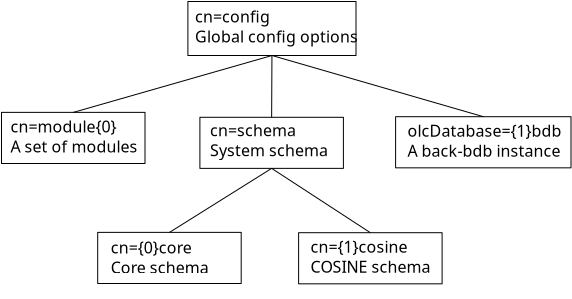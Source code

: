 <?xml version="1.0" encoding="UTF-8"?>
<dia:diagram xmlns:dia="http://www.lysator.liu.se/~alla/dia/">
  <dia:layer name="Background" visible="true">
    <dia:group>
      <dia:object type="Standard - Box" version="0" id="O0">
        <dia:attribute name="obj_pos">
          <dia:point val="3.8,7.7"/>
        </dia:attribute>
        <dia:attribute name="obj_bb">
          <dia:rectangle val="3.775,7.675;12.23,10.425"/>
        </dia:attribute>
        <dia:attribute name="elem_corner">
          <dia:point val="3.8,7.7"/>
        </dia:attribute>
        <dia:attribute name="elem_width">
          <dia:real val="8.405"/>
        </dia:attribute>
        <dia:attribute name="elem_height">
          <dia:real val="2.7"/>
        </dia:attribute>
        <dia:attribute name="border_width">
          <dia:real val="0.05"/>
        </dia:attribute>
        <dia:attribute name="show_background">
          <dia:boolean val="true"/>
        </dia:attribute>
        <dia:attribute name="corner_radius">
          <dia:real val="1.175e-39"/>
        </dia:attribute>
      </dia:object>
      <dia:object type="Standard - Text" version="1" id="O1">
        <dia:attribute name="obj_pos">
          <dia:point val="4.15,8.75"/>
        </dia:attribute>
        <dia:attribute name="obj_bb">
          <dia:rectangle val="4.15,8.05;10.9,11.25"/>
        </dia:attribute>
        <dia:attribute name="text">
          <dia:composite type="text">
            <dia:attribute name="string">
              <dia:string>#cn=config
Global config options
#</dia:string>
            </dia:attribute>
            <dia:attribute name="font">
              <dia:font family="sans" style="0" name="Helvetica"/>
            </dia:attribute>
            <dia:attribute name="height">
              <dia:real val="1"/>
            </dia:attribute>
            <dia:attribute name="pos">
              <dia:point val="4.15,8.75"/>
            </dia:attribute>
            <dia:attribute name="color">
              <dia:color val="#000000"/>
            </dia:attribute>
            <dia:attribute name="alignment">
              <dia:enum val="0"/>
            </dia:attribute>
          </dia:composite>
        </dia:attribute>
        <dia:attribute name="valign">
          <dia:enum val="3"/>
        </dia:attribute>
      </dia:object>
      <dia:object type="Standard - Box" version="0" id="O2">
        <dia:attribute name="obj_pos">
          <dia:point val="-5.52,13.245"/>
        </dia:attribute>
        <dia:attribute name="obj_bb">
          <dia:rectangle val="-5.545,13.22;1.68,15.825"/>
        </dia:attribute>
        <dia:attribute name="elem_corner">
          <dia:point val="-5.52,13.245"/>
        </dia:attribute>
        <dia:attribute name="elem_width">
          <dia:real val="7.175"/>
        </dia:attribute>
        <dia:attribute name="elem_height">
          <dia:real val="2.555"/>
        </dia:attribute>
        <dia:attribute name="border_width">
          <dia:real val="0.05"/>
        </dia:attribute>
        <dia:attribute name="show_background">
          <dia:boolean val="true"/>
        </dia:attribute>
        <dia:attribute name="corner_radius">
          <dia:real val="1.175e-39"/>
        </dia:attribute>
      </dia:object>
      <dia:object type="Standard - Text" version="1" id="O3">
        <dia:attribute name="obj_pos">
          <dia:point val="-5.07,14.245"/>
        </dia:attribute>
        <dia:attribute name="obj_bb">
          <dia:rectangle val="-5.07,13.545;0.38,16.745"/>
        </dia:attribute>
        <dia:attribute name="text">
          <dia:composite type="text">
            <dia:attribute name="string">
              <dia:string>#cn=module{0}
A set of modules
#</dia:string>
            </dia:attribute>
            <dia:attribute name="font">
              <dia:font family="sans" style="0" name="Helvetica"/>
            </dia:attribute>
            <dia:attribute name="height">
              <dia:real val="1"/>
            </dia:attribute>
            <dia:attribute name="pos">
              <dia:point val="-5.07,14.245"/>
            </dia:attribute>
            <dia:attribute name="color">
              <dia:color val="#000000"/>
            </dia:attribute>
            <dia:attribute name="alignment">
              <dia:enum val="0"/>
            </dia:attribute>
          </dia:composite>
        </dia:attribute>
        <dia:attribute name="valign">
          <dia:enum val="3"/>
        </dia:attribute>
      </dia:object>
      <dia:object type="Standard - Box" version="0" id="O4">
        <dia:attribute name="obj_pos">
          <dia:point val="4.4,13.489"/>
        </dia:attribute>
        <dia:attribute name="obj_bb">
          <dia:rectangle val="4.375,13.464;11.6,16.069"/>
        </dia:attribute>
        <dia:attribute name="elem_corner">
          <dia:point val="4.4,13.489"/>
        </dia:attribute>
        <dia:attribute name="elem_width">
          <dia:real val="7.175"/>
        </dia:attribute>
        <dia:attribute name="elem_height">
          <dia:real val="2.555"/>
        </dia:attribute>
        <dia:attribute name="border_width">
          <dia:real val="0.05"/>
        </dia:attribute>
        <dia:attribute name="show_background">
          <dia:boolean val="true"/>
        </dia:attribute>
        <dia:attribute name="corner_radius">
          <dia:real val="1.175e-39"/>
        </dia:attribute>
      </dia:object>
      <dia:object type="Standard - Text" version="1" id="O5">
        <dia:attribute name="obj_pos">
          <dia:point val="4.9,14.439"/>
        </dia:attribute>
        <dia:attribute name="obj_bb">
          <dia:rectangle val="4.9,13.739;10.25,16.939"/>
        </dia:attribute>
        <dia:attribute name="text">
          <dia:composite type="text">
            <dia:attribute name="string">
              <dia:string>#cn=schema
System schema
#</dia:string>
            </dia:attribute>
            <dia:attribute name="font">
              <dia:font family="sans" style="0" name="Helvetica"/>
            </dia:attribute>
            <dia:attribute name="height">
              <dia:real val="1"/>
            </dia:attribute>
            <dia:attribute name="pos">
              <dia:point val="4.9,14.439"/>
            </dia:attribute>
            <dia:attribute name="color">
              <dia:color val="#000000"/>
            </dia:attribute>
            <dia:attribute name="alignment">
              <dia:enum val="0"/>
            </dia:attribute>
          </dia:composite>
        </dia:attribute>
        <dia:attribute name="valign">
          <dia:enum val="3"/>
        </dia:attribute>
      </dia:object>
      <dia:object type="Standard - Box" version="0" id="O6">
        <dia:attribute name="obj_pos">
          <dia:point val="14.185,13.46"/>
        </dia:attribute>
        <dia:attribute name="obj_bb">
          <dia:rectangle val="14.16,13.435;22.98,16.04"/>
        </dia:attribute>
        <dia:attribute name="elem_corner">
          <dia:point val="14.185,13.46"/>
        </dia:attribute>
        <dia:attribute name="elem_width">
          <dia:real val="8.77"/>
        </dia:attribute>
        <dia:attribute name="elem_height">
          <dia:real val="2.555"/>
        </dia:attribute>
        <dia:attribute name="border_width">
          <dia:real val="0.05"/>
        </dia:attribute>
        <dia:attribute name="show_background">
          <dia:boolean val="true"/>
        </dia:attribute>
        <dia:attribute name="corner_radius">
          <dia:real val="1.175e-39"/>
        </dia:attribute>
      </dia:object>
      <dia:object type="Standard - Text" version="1" id="O7">
        <dia:attribute name="obj_pos">
          <dia:point val="14.785,14.46"/>
        </dia:attribute>
        <dia:attribute name="obj_bb">
          <dia:rectangle val="14.785,13.76;21.435,16.96"/>
        </dia:attribute>
        <dia:attribute name="text">
          <dia:composite type="text">
            <dia:attribute name="string">
              <dia:string>#olcDatabase={1}bdb
A back-bdb instance
#</dia:string>
            </dia:attribute>
            <dia:attribute name="font">
              <dia:font family="sans" style="0" name="Helvetica"/>
            </dia:attribute>
            <dia:attribute name="height">
              <dia:real val="1"/>
            </dia:attribute>
            <dia:attribute name="pos">
              <dia:point val="14.785,14.46"/>
            </dia:attribute>
            <dia:attribute name="color">
              <dia:color val="#000000"/>
            </dia:attribute>
            <dia:attribute name="alignment">
              <dia:enum val="0"/>
            </dia:attribute>
          </dia:composite>
        </dia:attribute>
        <dia:attribute name="valign">
          <dia:enum val="3"/>
        </dia:attribute>
      </dia:object>
      <dia:object type="Standard - Box" version="0" id="O8">
        <dia:attribute name="obj_pos">
          <dia:point val="9.335,19.26"/>
        </dia:attribute>
        <dia:attribute name="obj_bb">
          <dia:rectangle val="9.31,19.235;16.535,21.84"/>
        </dia:attribute>
        <dia:attribute name="elem_corner">
          <dia:point val="9.335,19.26"/>
        </dia:attribute>
        <dia:attribute name="elem_width">
          <dia:real val="7.175"/>
        </dia:attribute>
        <dia:attribute name="elem_height">
          <dia:real val="2.555"/>
        </dia:attribute>
        <dia:attribute name="border_width">
          <dia:real val="0.05"/>
        </dia:attribute>
        <dia:attribute name="show_background">
          <dia:boolean val="true"/>
        </dia:attribute>
        <dia:attribute name="corner_radius">
          <dia:real val="1.175e-39"/>
        </dia:attribute>
      </dia:object>
      <dia:object type="Standard - Text" version="1" id="O9">
        <dia:attribute name="obj_pos">
          <dia:point val="9.935,20.26"/>
        </dia:attribute>
        <dia:attribute name="obj_bb">
          <dia:rectangle val="9.935,19.538;15.607,22.805"/>
        </dia:attribute>
        <dia:attribute name="text">
          <dia:composite type="text">
            <dia:attribute name="string">
              <dia:string>#cn={1}cosine
COSINE schema
#</dia:string>
            </dia:attribute>
            <dia:attribute name="font">
              <dia:font family="sans" style="0" name="Helvetica"/>
            </dia:attribute>
            <dia:attribute name="height">
              <dia:real val="1"/>
            </dia:attribute>
            <dia:attribute name="pos">
              <dia:point val="9.935,20.26"/>
            </dia:attribute>
            <dia:attribute name="color">
              <dia:color val="#000000"/>
            </dia:attribute>
            <dia:attribute name="alignment">
              <dia:enum val="0"/>
            </dia:attribute>
          </dia:composite>
        </dia:attribute>
        <dia:attribute name="valign">
          <dia:enum val="3"/>
        </dia:attribute>
      </dia:object>
      <dia:object type="Standard - Box" version="0" id="O10">
        <dia:attribute name="obj_pos">
          <dia:point val="-0.71,19.245"/>
        </dia:attribute>
        <dia:attribute name="obj_bb">
          <dia:rectangle val="-0.735,19.22;6.49,21.825"/>
        </dia:attribute>
        <dia:attribute name="elem_corner">
          <dia:point val="-0.71,19.245"/>
        </dia:attribute>
        <dia:attribute name="elem_width">
          <dia:real val="7.175"/>
        </dia:attribute>
        <dia:attribute name="elem_height">
          <dia:real val="2.555"/>
        </dia:attribute>
        <dia:attribute name="border_width">
          <dia:real val="0.05"/>
        </dia:attribute>
        <dia:attribute name="show_background">
          <dia:boolean val="true"/>
        </dia:attribute>
        <dia:attribute name="corner_radius">
          <dia:real val="1.175e-39"/>
        </dia:attribute>
      </dia:object>
      <dia:object type="Standard - Text" version="1" id="O11">
        <dia:attribute name="obj_pos">
          <dia:point val="-0.06,20.295"/>
        </dia:attribute>
        <dia:attribute name="obj_bb">
          <dia:rectangle val="-0.06,19.595;4.39,22.795"/>
        </dia:attribute>
        <dia:attribute name="text">
          <dia:composite type="text">
            <dia:attribute name="string">
              <dia:string>#cn={0}core
Core schema
#</dia:string>
            </dia:attribute>
            <dia:attribute name="font">
              <dia:font family="sans" style="0" name="Helvetica"/>
            </dia:attribute>
            <dia:attribute name="height">
              <dia:real val="1"/>
            </dia:attribute>
            <dia:attribute name="pos">
              <dia:point val="-0.06,20.295"/>
            </dia:attribute>
            <dia:attribute name="color">
              <dia:color val="#000000"/>
            </dia:attribute>
            <dia:attribute name="alignment">
              <dia:enum val="0"/>
            </dia:attribute>
          </dia:composite>
        </dia:attribute>
        <dia:attribute name="valign">
          <dia:enum val="3"/>
        </dia:attribute>
      </dia:object>
      <dia:object type="Standard - Line" version="0" id="O12">
        <dia:attribute name="obj_pos">
          <dia:point val="8.002,10.4"/>
        </dia:attribute>
        <dia:attribute name="obj_bb">
          <dia:rectangle val="-1.939,10.394;8.009,13.251"/>
        </dia:attribute>
        <dia:attribute name="conn_endpoints">
          <dia:point val="8.002,10.4"/>
          <dia:point val="-1.933,13.245"/>
        </dia:attribute>
        <dia:attribute name="numcp">
          <dia:int val="1"/>
        </dia:attribute>
        <dia:attribute name="line_width">
          <dia:real val="0.01"/>
        </dia:attribute>
        <dia:connections>
          <dia:connection handle="0" to="O0" connection="6"/>
          <dia:connection handle="1" to="O2" connection="1"/>
        </dia:connections>
      </dia:object>
      <dia:object type="Standard - Line" version="0" id="O13">
        <dia:attribute name="obj_pos">
          <dia:point val="8.002,10.4"/>
        </dia:attribute>
        <dia:attribute name="obj_bb">
          <dia:rectangle val="7.982,10.395;8.008,13.494"/>
        </dia:attribute>
        <dia:attribute name="conn_endpoints">
          <dia:point val="8.002,10.4"/>
          <dia:point val="7.987,13.489"/>
        </dia:attribute>
        <dia:attribute name="numcp">
          <dia:int val="1"/>
        </dia:attribute>
        <dia:attribute name="line_width">
          <dia:real val="0.01"/>
        </dia:attribute>
        <dia:connections>
          <dia:connection handle="0" to="O0" connection="6"/>
          <dia:connection handle="1" to="O4" connection="1"/>
        </dia:connections>
      </dia:object>
      <dia:object type="Standard - Line" version="0" id="O14">
        <dia:attribute name="obj_pos">
          <dia:point val="8.002,10.4"/>
        </dia:attribute>
        <dia:attribute name="obj_bb">
          <dia:rectangle val="7.996,10.394;18.576,13.466"/>
        </dia:attribute>
        <dia:attribute name="conn_endpoints">
          <dia:point val="8.002,10.4"/>
          <dia:point val="18.57,13.46"/>
        </dia:attribute>
        <dia:attribute name="numcp">
          <dia:int val="1"/>
        </dia:attribute>
        <dia:attribute name="line_width">
          <dia:real val="0.01"/>
        </dia:attribute>
        <dia:connections>
          <dia:connection handle="0" to="O0" connection="6"/>
          <dia:connection handle="1" to="O6" connection="1"/>
        </dia:connections>
      </dia:object>
      <dia:object type="Standard - Line" version="0" id="O15">
        <dia:attribute name="obj_pos">
          <dia:point val="7.987,16.044"/>
        </dia:attribute>
        <dia:attribute name="obj_bb">
          <dia:rectangle val="2.871,16.037;7.994,19.252"/>
        </dia:attribute>
        <dia:attribute name="conn_endpoints">
          <dia:point val="7.987,16.044"/>
          <dia:point val="2.877,19.245"/>
        </dia:attribute>
        <dia:attribute name="numcp">
          <dia:int val="1"/>
        </dia:attribute>
        <dia:attribute name="line_width">
          <dia:real val="0.01"/>
        </dia:attribute>
        <dia:connections>
          <dia:connection handle="0" to="O4" connection="6"/>
          <dia:connection handle="1" to="O10" connection="1"/>
        </dia:connections>
      </dia:object>
      <dia:object type="Standard - Line" version="0" id="O16">
        <dia:attribute name="obj_pos">
          <dia:point val="7.987,16.044"/>
        </dia:attribute>
        <dia:attribute name="obj_bb">
          <dia:rectangle val="7.98,16.037;12.929,19.267"/>
        </dia:attribute>
        <dia:attribute name="conn_endpoints">
          <dia:point val="7.987,16.044"/>
          <dia:point val="12.922,19.26"/>
        </dia:attribute>
        <dia:attribute name="numcp">
          <dia:int val="1"/>
        </dia:attribute>
        <dia:attribute name="line_width">
          <dia:real val="0.01"/>
        </dia:attribute>
        <dia:connections>
          <dia:connection handle="0" to="O4" connection="6"/>
          <dia:connection handle="1" to="O8" connection="1"/>
        </dia:connections>
      </dia:object>
    </dia:group>
  </dia:layer>
</dia:diagram>

